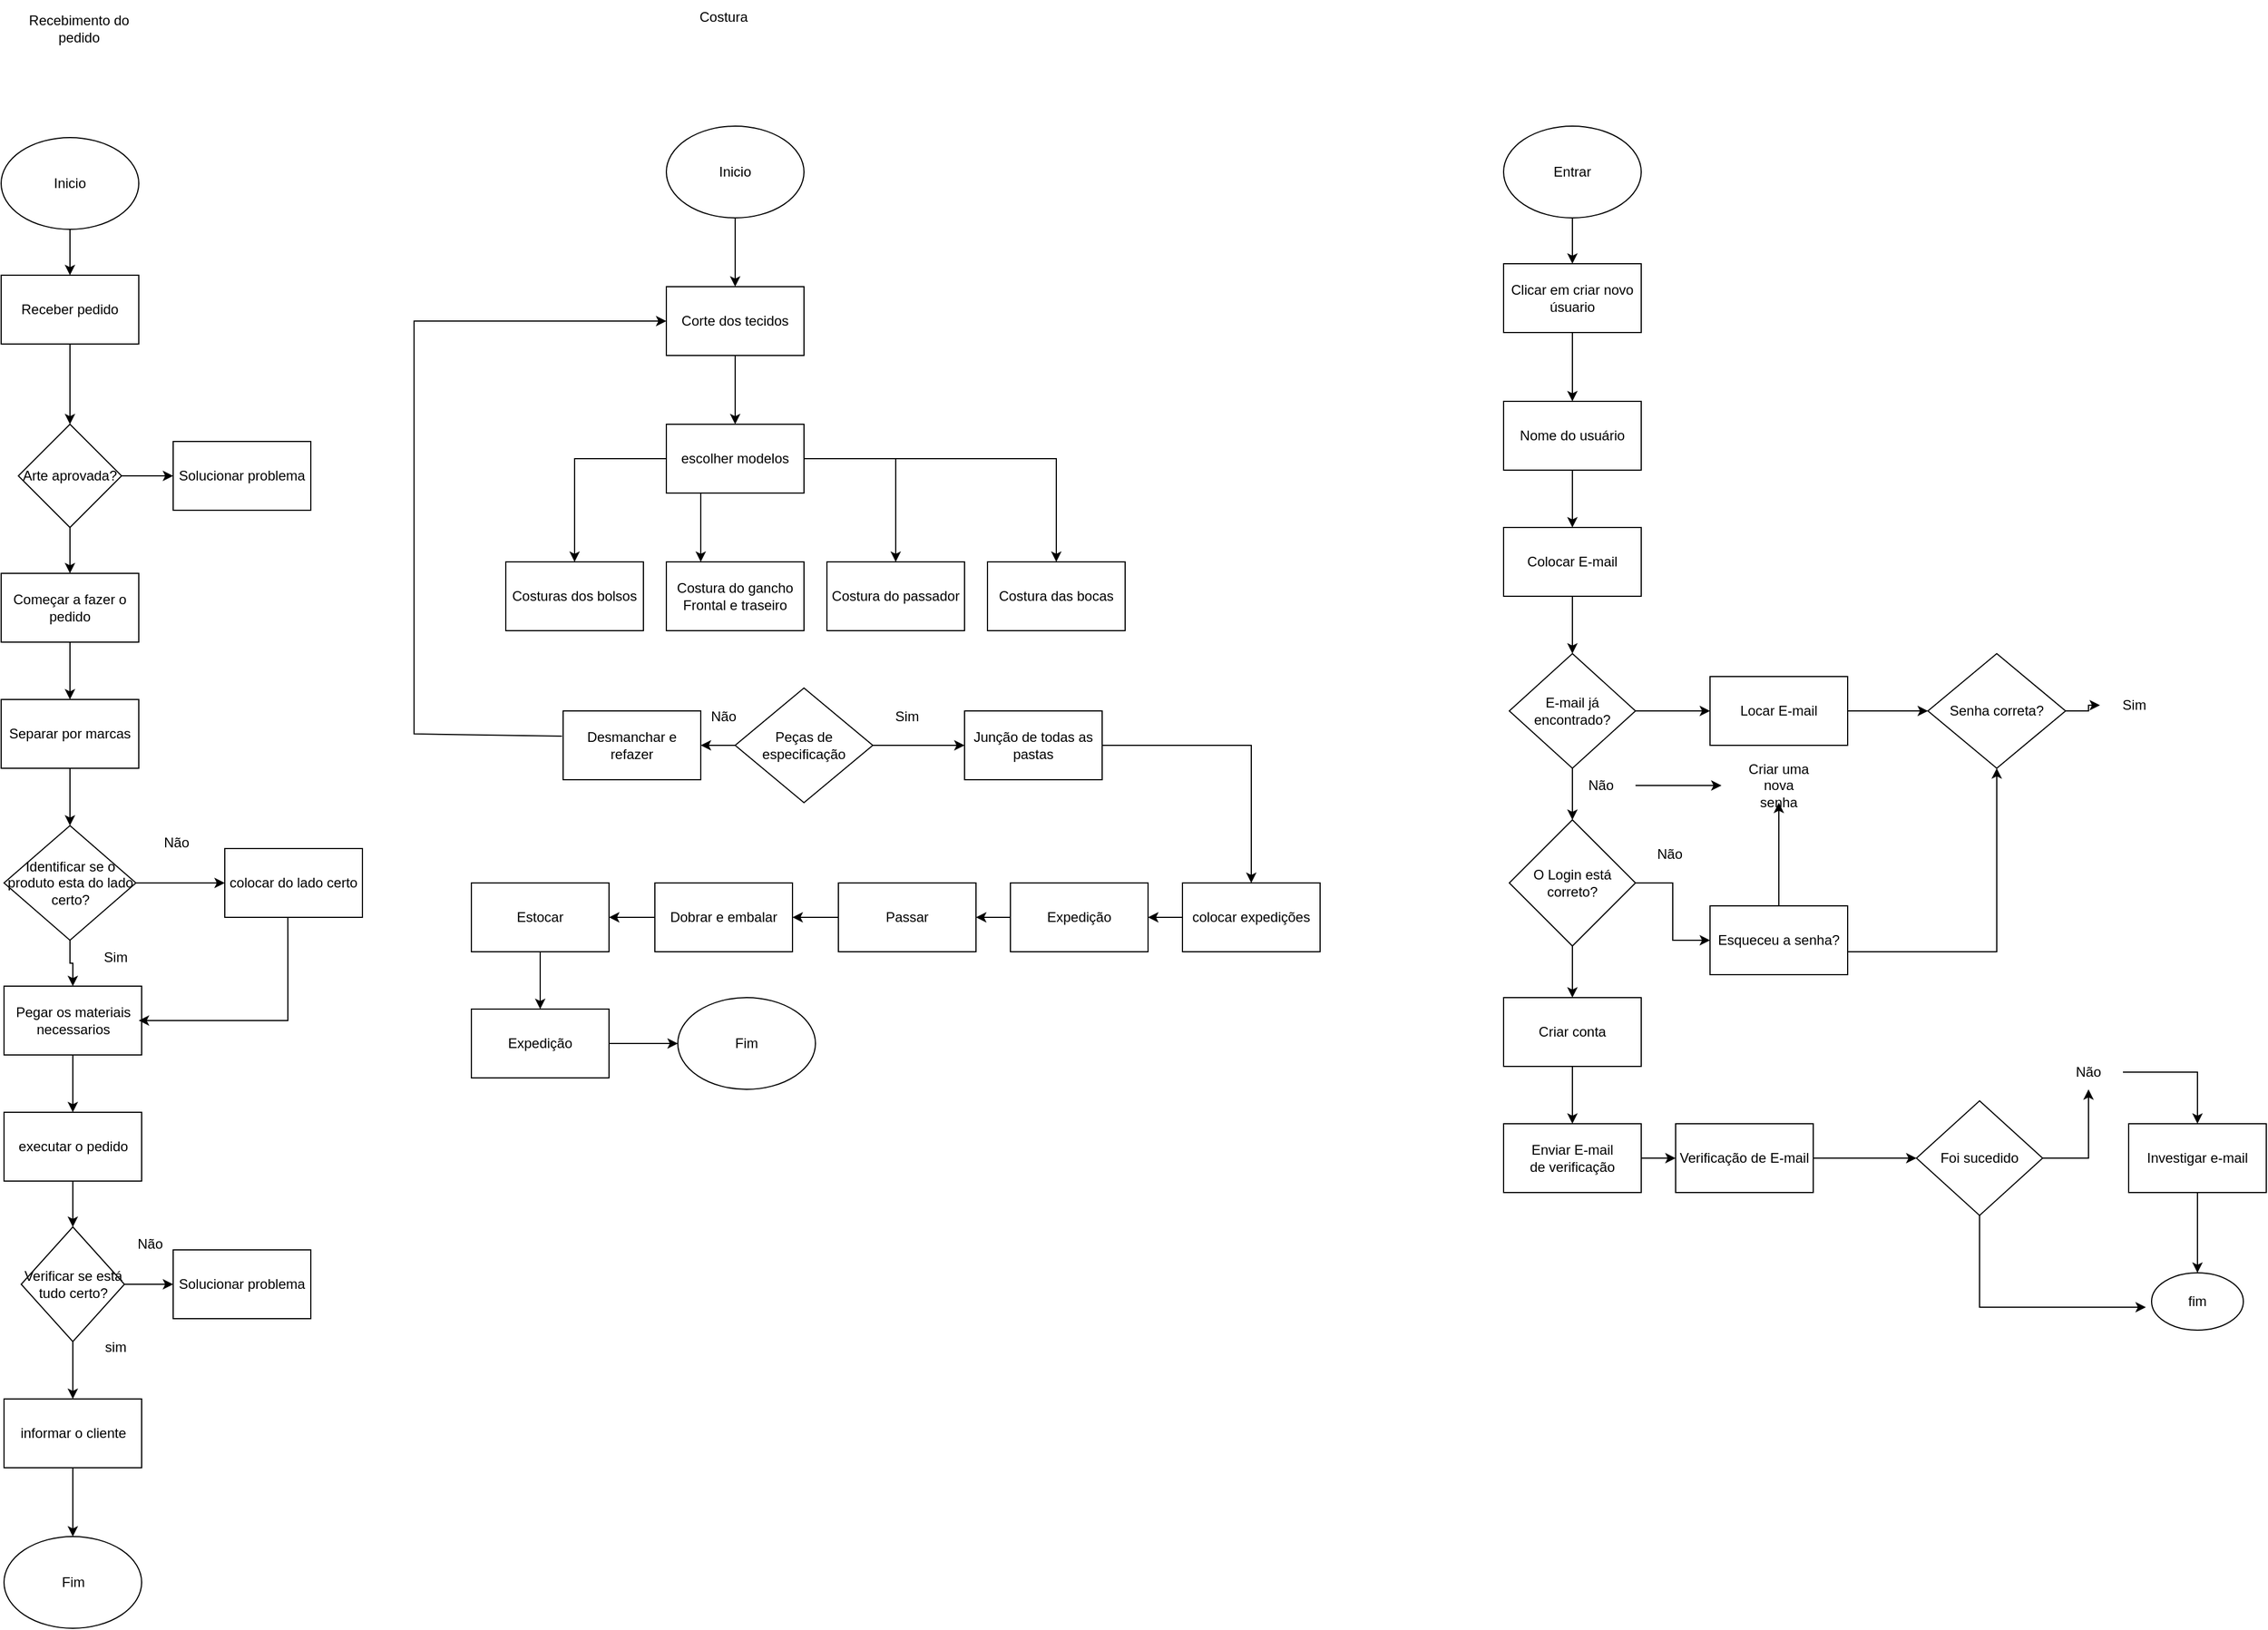 <mxfile version="24.5.4" type="device">
  <diagram name="Página-1" id="6uOdZpoUbsCo77Nom0O0">
    <mxGraphModel dx="1434" dy="1941" grid="1" gridSize="10" guides="1" tooltips="1" connect="1" arrows="1" fold="1" page="1" pageScale="1" pageWidth="827" pageHeight="1169" math="0" shadow="0">
      <root>
        <mxCell id="0" />
        <mxCell id="1" parent="0" />
        <mxCell id="aazOKjjjrh3YJ5J5lnb6-4" value="" style="edgeStyle=orthogonalEdgeStyle;rounded=0;orthogonalLoop=1;jettySize=auto;html=1;" parent="1" source="aazOKjjjrh3YJ5J5lnb6-2" target="aazOKjjjrh3YJ5J5lnb6-3" edge="1">
          <mxGeometry relative="1" as="geometry" />
        </mxCell>
        <mxCell id="aazOKjjjrh3YJ5J5lnb6-2" value="Inicio" style="ellipse;whiteSpace=wrap;html=1;" parent="1" vertex="1">
          <mxGeometry x="60" y="20" width="120" height="80" as="geometry" />
        </mxCell>
        <mxCell id="aazOKjjjrh3YJ5J5lnb6-6" value="" style="edgeStyle=orthogonalEdgeStyle;rounded=0;orthogonalLoop=1;jettySize=auto;html=1;" parent="1" source="aazOKjjjrh3YJ5J5lnb6-3" target="aazOKjjjrh3YJ5J5lnb6-5" edge="1">
          <mxGeometry relative="1" as="geometry" />
        </mxCell>
        <mxCell id="aazOKjjjrh3YJ5J5lnb6-3" value="Receber pedido" style="rounded=0;whiteSpace=wrap;html=1;" parent="1" vertex="1">
          <mxGeometry x="60" y="140" width="120" height="60" as="geometry" />
        </mxCell>
        <mxCell id="aazOKjjjrh3YJ5J5lnb6-8" value="" style="edgeStyle=orthogonalEdgeStyle;rounded=0;orthogonalLoop=1;jettySize=auto;html=1;" parent="1" source="aazOKjjjrh3YJ5J5lnb6-5" target="aazOKjjjrh3YJ5J5lnb6-7" edge="1">
          <mxGeometry relative="1" as="geometry" />
        </mxCell>
        <mxCell id="aazOKjjjrh3YJ5J5lnb6-11" value="" style="edgeStyle=orthogonalEdgeStyle;rounded=0;orthogonalLoop=1;jettySize=auto;html=1;" parent="1" source="aazOKjjjrh3YJ5J5lnb6-5" target="aazOKjjjrh3YJ5J5lnb6-9" edge="1">
          <mxGeometry relative="1" as="geometry" />
        </mxCell>
        <mxCell id="aazOKjjjrh3YJ5J5lnb6-5" value="Arte aprovada?" style="rhombus;whiteSpace=wrap;html=1;" parent="1" vertex="1">
          <mxGeometry x="75" y="270" width="90" height="90" as="geometry" />
        </mxCell>
        <mxCell id="aazOKjjjrh3YJ5J5lnb6-7" value="Solucionar problema" style="rounded=0;whiteSpace=wrap;html=1;" parent="1" vertex="1">
          <mxGeometry x="210" y="285" width="120" height="60" as="geometry" />
        </mxCell>
        <mxCell id="aazOKjjjrh3YJ5J5lnb6-12" value="" style="edgeStyle=orthogonalEdgeStyle;rounded=0;orthogonalLoop=1;jettySize=auto;html=1;" parent="1" source="aazOKjjjrh3YJ5J5lnb6-9" target="aazOKjjjrh3YJ5J5lnb6-10" edge="1">
          <mxGeometry relative="1" as="geometry" />
        </mxCell>
        <mxCell id="aazOKjjjrh3YJ5J5lnb6-9" value="Começar a fazer o pedido" style="rounded=0;whiteSpace=wrap;html=1;" parent="1" vertex="1">
          <mxGeometry x="60" y="400" width="120" height="60" as="geometry" />
        </mxCell>
        <mxCell id="aazOKjjjrh3YJ5J5lnb6-14" value="" style="edgeStyle=orthogonalEdgeStyle;rounded=0;orthogonalLoop=1;jettySize=auto;html=1;" parent="1" source="aazOKjjjrh3YJ5J5lnb6-10" target="aazOKjjjrh3YJ5J5lnb6-13" edge="1">
          <mxGeometry relative="1" as="geometry" />
        </mxCell>
        <mxCell id="aazOKjjjrh3YJ5J5lnb6-10" value="Separar por marcas" style="rounded=0;whiteSpace=wrap;html=1;" parent="1" vertex="1">
          <mxGeometry x="60" y="510" width="120" height="60" as="geometry" />
        </mxCell>
        <mxCell id="aazOKjjjrh3YJ5J5lnb6-18" value="" style="edgeStyle=orthogonalEdgeStyle;rounded=0;orthogonalLoop=1;jettySize=auto;html=1;" parent="1" source="aazOKjjjrh3YJ5J5lnb6-13" target="aazOKjjjrh3YJ5J5lnb6-17" edge="1">
          <mxGeometry relative="1" as="geometry" />
        </mxCell>
        <mxCell id="aS5zfMRw9QFlicnrF5Rj-4" value="" style="edgeStyle=orthogonalEdgeStyle;rounded=0;orthogonalLoop=1;jettySize=auto;html=1;" edge="1" parent="1" source="aazOKjjjrh3YJ5J5lnb6-13" target="aazOKjjjrh3YJ5J5lnb6-19">
          <mxGeometry relative="1" as="geometry" />
        </mxCell>
        <mxCell id="aazOKjjjrh3YJ5J5lnb6-13" value="Identificar se o produto esta do lado certo?" style="rhombus;whiteSpace=wrap;html=1;rounded=0;" parent="1" vertex="1">
          <mxGeometry x="62.5" y="620" width="115" height="100" as="geometry" />
        </mxCell>
        <mxCell id="aazOKjjjrh3YJ5J5lnb6-17" value="colocar do lado certo" style="whiteSpace=wrap;html=1;rounded=0;" parent="1" vertex="1">
          <mxGeometry x="255" y="640" width="120" height="60" as="geometry" />
        </mxCell>
        <mxCell id="aazOKjjjrh3YJ5J5lnb6-23" value="" style="edgeStyle=orthogonalEdgeStyle;rounded=0;orthogonalLoop=1;jettySize=auto;html=1;" parent="1" source="aazOKjjjrh3YJ5J5lnb6-19" target="aazOKjjjrh3YJ5J5lnb6-22" edge="1">
          <mxGeometry relative="1" as="geometry" />
        </mxCell>
        <mxCell id="aazOKjjjrh3YJ5J5lnb6-19" value="Pegar os materiais necessarios" style="rounded=0;whiteSpace=wrap;html=1;" parent="1" vertex="1">
          <mxGeometry x="62.5" y="760" width="120" height="60" as="geometry" />
        </mxCell>
        <mxCell id="aazOKjjjrh3YJ5J5lnb6-21" value="" style="endArrow=classic;html=1;rounded=0;exitX=0.458;exitY=1;exitDx=0;exitDy=0;exitPerimeter=0;entryX=0.979;entryY=0.5;entryDx=0;entryDy=0;entryPerimeter=0;" parent="1" source="aazOKjjjrh3YJ5J5lnb6-17" target="aazOKjjjrh3YJ5J5lnb6-19" edge="1">
          <mxGeometry width="50" height="50" relative="1" as="geometry">
            <mxPoint x="320" y="720" as="sourcePoint" />
            <mxPoint x="190" y="790" as="targetPoint" />
            <Array as="points">
              <mxPoint x="310" y="720" />
              <mxPoint x="310" y="790" />
            </Array>
          </mxGeometry>
        </mxCell>
        <mxCell id="aazOKjjjrh3YJ5J5lnb6-25" value="" style="edgeStyle=orthogonalEdgeStyle;rounded=0;orthogonalLoop=1;jettySize=auto;html=1;" parent="1" source="aazOKjjjrh3YJ5J5lnb6-22" target="aazOKjjjrh3YJ5J5lnb6-24" edge="1">
          <mxGeometry relative="1" as="geometry" />
        </mxCell>
        <mxCell id="aazOKjjjrh3YJ5J5lnb6-22" value="executar o pedido" style="whiteSpace=wrap;html=1;rounded=0;" parent="1" vertex="1">
          <mxGeometry x="62.5" y="870" width="120" height="60" as="geometry" />
        </mxCell>
        <mxCell id="aS5zfMRw9QFlicnrF5Rj-8" value="" style="edgeStyle=orthogonalEdgeStyle;rounded=0;orthogonalLoop=1;jettySize=auto;html=1;" edge="1" parent="1" source="aazOKjjjrh3YJ5J5lnb6-24" target="aS5zfMRw9QFlicnrF5Rj-6">
          <mxGeometry relative="1" as="geometry" />
        </mxCell>
        <mxCell id="aS5zfMRw9QFlicnrF5Rj-9" value="" style="edgeStyle=orthogonalEdgeStyle;rounded=0;orthogonalLoop=1;jettySize=auto;html=1;" edge="1" parent="1" source="aazOKjjjrh3YJ5J5lnb6-24" target="aS5zfMRw9QFlicnrF5Rj-7">
          <mxGeometry relative="1" as="geometry" />
        </mxCell>
        <mxCell id="aazOKjjjrh3YJ5J5lnb6-24" value="Verificar se está tudo certo?" style="rhombus;whiteSpace=wrap;html=1;rounded=0;" parent="1" vertex="1">
          <mxGeometry x="77.5" y="970" width="90" height="100" as="geometry" />
        </mxCell>
        <mxCell id="aS5zfMRw9QFlicnrF5Rj-1" value="Não" style="text;html=1;align=center;verticalAlign=middle;whiteSpace=wrap;rounded=0;" vertex="1" parent="1">
          <mxGeometry x="182.5" y="620" width="60" height="30" as="geometry" />
        </mxCell>
        <mxCell id="aS5zfMRw9QFlicnrF5Rj-2" value="Sim" style="text;html=1;align=center;verticalAlign=middle;whiteSpace=wrap;rounded=0;" vertex="1" parent="1">
          <mxGeometry x="130" y="720" width="60" height="30" as="geometry" />
        </mxCell>
        <mxCell id="aS5zfMRw9QFlicnrF5Rj-6" value="Solucionar problema" style="rounded=0;whiteSpace=wrap;html=1;" vertex="1" parent="1">
          <mxGeometry x="210" y="990" width="120" height="60" as="geometry" />
        </mxCell>
        <mxCell id="aS5zfMRw9QFlicnrF5Rj-13" value="" style="edgeStyle=orthogonalEdgeStyle;rounded=0;orthogonalLoop=1;jettySize=auto;html=1;" edge="1" parent="1" source="aS5zfMRw9QFlicnrF5Rj-7" target="aS5zfMRw9QFlicnrF5Rj-12">
          <mxGeometry relative="1" as="geometry" />
        </mxCell>
        <mxCell id="aS5zfMRw9QFlicnrF5Rj-7" value="informar o cliente" style="rounded=0;whiteSpace=wrap;html=1;" vertex="1" parent="1">
          <mxGeometry x="62.5" y="1120" width="120" height="60" as="geometry" />
        </mxCell>
        <mxCell id="aS5zfMRw9QFlicnrF5Rj-10" value="sim" style="text;html=1;align=center;verticalAlign=middle;whiteSpace=wrap;rounded=0;" vertex="1" parent="1">
          <mxGeometry x="130" y="1060" width="60" height="30" as="geometry" />
        </mxCell>
        <mxCell id="aS5zfMRw9QFlicnrF5Rj-11" value="Não" style="text;html=1;align=center;verticalAlign=middle;whiteSpace=wrap;rounded=0;" vertex="1" parent="1">
          <mxGeometry x="160" y="970" width="60" height="30" as="geometry" />
        </mxCell>
        <mxCell id="aS5zfMRw9QFlicnrF5Rj-12" value="Fim" style="ellipse;whiteSpace=wrap;html=1;" vertex="1" parent="1">
          <mxGeometry x="62.5" y="1240" width="120" height="80" as="geometry" />
        </mxCell>
        <mxCell id="aS5zfMRw9QFlicnrF5Rj-14" value="Recebimento do pedido" style="text;html=1;align=center;verticalAlign=middle;whiteSpace=wrap;rounded=0;" vertex="1" parent="1">
          <mxGeometry x="72.5" y="-100" width="110" height="50" as="geometry" />
        </mxCell>
        <mxCell id="aS5zfMRw9QFlicnrF5Rj-15" value="Costura" style="text;html=1;align=center;verticalAlign=middle;whiteSpace=wrap;rounded=0;" vertex="1" parent="1">
          <mxGeometry x="660" y="-100" width="60" height="30" as="geometry" />
        </mxCell>
        <mxCell id="aS5zfMRw9QFlicnrF5Rj-20" value="" style="edgeStyle=orthogonalEdgeStyle;rounded=0;orthogonalLoop=1;jettySize=auto;html=1;" edge="1" parent="1" source="aS5zfMRw9QFlicnrF5Rj-17" target="aS5zfMRw9QFlicnrF5Rj-18">
          <mxGeometry relative="1" as="geometry" />
        </mxCell>
        <mxCell id="aS5zfMRw9QFlicnrF5Rj-17" value="Inicio" style="ellipse;whiteSpace=wrap;html=1;" vertex="1" parent="1">
          <mxGeometry x="640" y="10" width="120" height="80" as="geometry" />
        </mxCell>
        <mxCell id="aS5zfMRw9QFlicnrF5Rj-21" value="" style="edgeStyle=orthogonalEdgeStyle;rounded=0;orthogonalLoop=1;jettySize=auto;html=1;" edge="1" parent="1" source="aS5zfMRw9QFlicnrF5Rj-18" target="aS5zfMRw9QFlicnrF5Rj-19">
          <mxGeometry relative="1" as="geometry" />
        </mxCell>
        <mxCell id="aS5zfMRw9QFlicnrF5Rj-18" value="Corte dos tecidos" style="rounded=0;whiteSpace=wrap;html=1;" vertex="1" parent="1">
          <mxGeometry x="640" y="150" width="120" height="60" as="geometry" />
        </mxCell>
        <mxCell id="aS5zfMRw9QFlicnrF5Rj-29" style="edgeStyle=orthogonalEdgeStyle;rounded=0;orthogonalLoop=1;jettySize=auto;html=1;entryX=0.5;entryY=0;entryDx=0;entryDy=0;" edge="1" parent="1" source="aS5zfMRw9QFlicnrF5Rj-19" target="aS5zfMRw9QFlicnrF5Rj-22">
          <mxGeometry relative="1" as="geometry" />
        </mxCell>
        <mxCell id="aS5zfMRw9QFlicnrF5Rj-30" style="edgeStyle=orthogonalEdgeStyle;rounded=0;orthogonalLoop=1;jettySize=auto;html=1;" edge="1" parent="1" source="aS5zfMRw9QFlicnrF5Rj-19" target="aS5zfMRw9QFlicnrF5Rj-25">
          <mxGeometry relative="1" as="geometry" />
        </mxCell>
        <mxCell id="aS5zfMRw9QFlicnrF5Rj-31" style="edgeStyle=orthogonalEdgeStyle;rounded=0;orthogonalLoop=1;jettySize=auto;html=1;entryX=0.5;entryY=0;entryDx=0;entryDy=0;" edge="1" parent="1" source="aS5zfMRw9QFlicnrF5Rj-19" target="aS5zfMRw9QFlicnrF5Rj-26">
          <mxGeometry relative="1" as="geometry" />
        </mxCell>
        <mxCell id="aS5zfMRw9QFlicnrF5Rj-19" value="escolher modelos" style="rounded=0;whiteSpace=wrap;html=1;" vertex="1" parent="1">
          <mxGeometry x="640" y="270" width="120" height="60" as="geometry" />
        </mxCell>
        <mxCell id="aS5zfMRw9QFlicnrF5Rj-22" value="Costuras dos bolsos" style="rounded=0;whiteSpace=wrap;html=1;" vertex="1" parent="1">
          <mxGeometry x="500" y="390" width="120" height="60" as="geometry" />
        </mxCell>
        <mxCell id="aS5zfMRw9QFlicnrF5Rj-23" value="Costura do gancho&lt;div&gt;Frontal e traseiro&lt;/div&gt;" style="rounded=0;whiteSpace=wrap;html=1;" vertex="1" parent="1">
          <mxGeometry x="640" y="390" width="120" height="60" as="geometry" />
        </mxCell>
        <mxCell id="aS5zfMRw9QFlicnrF5Rj-25" value="Costura do passador" style="rounded=0;whiteSpace=wrap;html=1;" vertex="1" parent="1">
          <mxGeometry x="780" y="390" width="120" height="60" as="geometry" />
        </mxCell>
        <mxCell id="aS5zfMRw9QFlicnrF5Rj-26" value="Costura das bocas" style="rounded=0;whiteSpace=wrap;html=1;" vertex="1" parent="1">
          <mxGeometry x="920" y="390" width="120" height="60" as="geometry" />
        </mxCell>
        <mxCell id="aS5zfMRw9QFlicnrF5Rj-27" value="" style="endArrow=classic;html=1;rounded=0;exitX=0.25;exitY=1;exitDx=0;exitDy=0;entryX=0.25;entryY=0;entryDx=0;entryDy=0;" edge="1" parent="1" source="aS5zfMRw9QFlicnrF5Rj-19" target="aS5zfMRw9QFlicnrF5Rj-23">
          <mxGeometry width="50" height="50" relative="1" as="geometry">
            <mxPoint x="650" y="390" as="sourcePoint" />
            <mxPoint x="700" y="340" as="targetPoint" />
            <Array as="points">
              <mxPoint x="670" y="370" />
            </Array>
          </mxGeometry>
        </mxCell>
        <mxCell id="aS5zfMRw9QFlicnrF5Rj-42" value="" style="edgeStyle=orthogonalEdgeStyle;rounded=0;orthogonalLoop=1;jettySize=auto;html=1;" edge="1" parent="1" source="aS5zfMRw9QFlicnrF5Rj-32" target="aS5zfMRw9QFlicnrF5Rj-34">
          <mxGeometry relative="1" as="geometry" />
        </mxCell>
        <mxCell id="aS5zfMRw9QFlicnrF5Rj-43" value="" style="edgeStyle=orthogonalEdgeStyle;rounded=0;orthogonalLoop=1;jettySize=auto;html=1;" edge="1" parent="1" source="aS5zfMRw9QFlicnrF5Rj-32" target="aS5zfMRw9QFlicnrF5Rj-33">
          <mxGeometry relative="1" as="geometry" />
        </mxCell>
        <mxCell id="aS5zfMRw9QFlicnrF5Rj-32" value="Peças de&lt;div&gt;especificação&lt;/div&gt;" style="rhombus;whiteSpace=wrap;html=1;" vertex="1" parent="1">
          <mxGeometry x="700" y="500" width="120" height="100" as="geometry" />
        </mxCell>
        <mxCell id="aS5zfMRw9QFlicnrF5Rj-33" value="Desmanchar e refazer" style="rounded=0;whiteSpace=wrap;html=1;" vertex="1" parent="1">
          <mxGeometry x="550" y="520" width="120" height="60" as="geometry" />
        </mxCell>
        <mxCell id="aS5zfMRw9QFlicnrF5Rj-47" value="" style="edgeStyle=orthogonalEdgeStyle;rounded=0;orthogonalLoop=1;jettySize=auto;html=1;" edge="1" parent="1" source="aS5zfMRw9QFlicnrF5Rj-34" target="aS5zfMRw9QFlicnrF5Rj-46">
          <mxGeometry relative="1" as="geometry" />
        </mxCell>
        <mxCell id="aS5zfMRw9QFlicnrF5Rj-34" value="Junção de todas as pastas" style="rounded=0;whiteSpace=wrap;html=1;" vertex="1" parent="1">
          <mxGeometry x="900" y="520" width="120" height="60" as="geometry" />
        </mxCell>
        <mxCell id="aS5zfMRw9QFlicnrF5Rj-52" value="" style="edgeStyle=orthogonalEdgeStyle;rounded=0;orthogonalLoop=1;jettySize=auto;html=1;" edge="1" parent="1" source="aS5zfMRw9QFlicnrF5Rj-35" target="aS5zfMRw9QFlicnrF5Rj-40">
          <mxGeometry relative="1" as="geometry" />
        </mxCell>
        <mxCell id="aS5zfMRw9QFlicnrF5Rj-35" value="Estocar" style="rounded=0;whiteSpace=wrap;html=1;" vertex="1" parent="1">
          <mxGeometry x="470" y="670" width="120" height="60" as="geometry" />
        </mxCell>
        <mxCell id="aS5zfMRw9QFlicnrF5Rj-51" value="" style="edgeStyle=orthogonalEdgeStyle;rounded=0;orthogonalLoop=1;jettySize=auto;html=1;" edge="1" parent="1" source="aS5zfMRw9QFlicnrF5Rj-36" target="aS5zfMRw9QFlicnrF5Rj-35">
          <mxGeometry relative="1" as="geometry" />
        </mxCell>
        <mxCell id="aS5zfMRw9QFlicnrF5Rj-36" value="Dobrar e embalar" style="rounded=0;whiteSpace=wrap;html=1;" vertex="1" parent="1">
          <mxGeometry x="630" y="670" width="120" height="60" as="geometry" />
        </mxCell>
        <mxCell id="aS5zfMRw9QFlicnrF5Rj-50" value="" style="edgeStyle=orthogonalEdgeStyle;rounded=0;orthogonalLoop=1;jettySize=auto;html=1;" edge="1" parent="1" source="aS5zfMRw9QFlicnrF5Rj-37" target="aS5zfMRw9QFlicnrF5Rj-36">
          <mxGeometry relative="1" as="geometry" />
        </mxCell>
        <mxCell id="aS5zfMRw9QFlicnrF5Rj-37" value="Passar" style="rounded=0;whiteSpace=wrap;html=1;" vertex="1" parent="1">
          <mxGeometry x="790" y="670" width="120" height="60" as="geometry" />
        </mxCell>
        <mxCell id="aS5zfMRw9QFlicnrF5Rj-49" value="" style="edgeStyle=orthogonalEdgeStyle;rounded=0;orthogonalLoop=1;jettySize=auto;html=1;" edge="1" parent="1" source="aS5zfMRw9QFlicnrF5Rj-38" target="aS5zfMRw9QFlicnrF5Rj-37">
          <mxGeometry relative="1" as="geometry" />
        </mxCell>
        <mxCell id="aS5zfMRw9QFlicnrF5Rj-38" value="Expedição" style="rounded=0;whiteSpace=wrap;html=1;" vertex="1" parent="1">
          <mxGeometry x="940" y="670" width="120" height="60" as="geometry" />
        </mxCell>
        <mxCell id="aS5zfMRw9QFlicnrF5Rj-53" value="" style="edgeStyle=orthogonalEdgeStyle;rounded=0;orthogonalLoop=1;jettySize=auto;html=1;" edge="1" parent="1" source="aS5zfMRw9QFlicnrF5Rj-40" target="aS5zfMRw9QFlicnrF5Rj-41">
          <mxGeometry relative="1" as="geometry" />
        </mxCell>
        <mxCell id="aS5zfMRw9QFlicnrF5Rj-40" value="Expedição" style="rounded=0;whiteSpace=wrap;html=1;" vertex="1" parent="1">
          <mxGeometry x="470" y="780" width="120" height="60" as="geometry" />
        </mxCell>
        <mxCell id="aS5zfMRw9QFlicnrF5Rj-41" value="Fim" style="ellipse;whiteSpace=wrap;html=1;" vertex="1" parent="1">
          <mxGeometry x="650" y="770" width="120" height="80" as="geometry" />
        </mxCell>
        <mxCell id="aS5zfMRw9QFlicnrF5Rj-44" value="Sim" style="text;html=1;align=center;verticalAlign=middle;whiteSpace=wrap;rounded=0;" vertex="1" parent="1">
          <mxGeometry x="820" y="510" width="60" height="30" as="geometry" />
        </mxCell>
        <mxCell id="aS5zfMRw9QFlicnrF5Rj-45" value="Não" style="text;html=1;align=center;verticalAlign=middle;whiteSpace=wrap;rounded=0;" vertex="1" parent="1">
          <mxGeometry x="660" y="510" width="60" height="30" as="geometry" />
        </mxCell>
        <mxCell id="aS5zfMRw9QFlicnrF5Rj-48" value="" style="edgeStyle=orthogonalEdgeStyle;rounded=0;orthogonalLoop=1;jettySize=auto;html=1;" edge="1" parent="1" source="aS5zfMRw9QFlicnrF5Rj-46" target="aS5zfMRw9QFlicnrF5Rj-38">
          <mxGeometry relative="1" as="geometry" />
        </mxCell>
        <mxCell id="aS5zfMRw9QFlicnrF5Rj-46" value="colocar expedições" style="whiteSpace=wrap;html=1;rounded=0;" vertex="1" parent="1">
          <mxGeometry x="1090" y="670" width="120" height="60" as="geometry" />
        </mxCell>
        <mxCell id="aS5zfMRw9QFlicnrF5Rj-54" value="" style="endArrow=classic;html=1;rounded=0;exitX=-0.008;exitY=0.367;exitDx=0;exitDy=0;exitPerimeter=0;entryX=0;entryY=0.5;entryDx=0;entryDy=0;" edge="1" parent="1" source="aS5zfMRw9QFlicnrF5Rj-33" target="aS5zfMRw9QFlicnrF5Rj-18">
          <mxGeometry width="50" height="50" relative="1" as="geometry">
            <mxPoint x="540" y="540" as="sourcePoint" />
            <mxPoint x="430" y="170" as="targetPoint" />
            <Array as="points">
              <mxPoint x="420" y="540" />
              <mxPoint x="420" y="180" />
            </Array>
          </mxGeometry>
        </mxCell>
        <mxCell id="aS5zfMRw9QFlicnrF5Rj-60" value="" style="edgeStyle=orthogonalEdgeStyle;rounded=0;orthogonalLoop=1;jettySize=auto;html=1;" edge="1" parent="1" source="aS5zfMRw9QFlicnrF5Rj-55" target="aS5zfMRw9QFlicnrF5Rj-56">
          <mxGeometry relative="1" as="geometry" />
        </mxCell>
        <mxCell id="aS5zfMRw9QFlicnrF5Rj-55" value="Entrar" style="ellipse;whiteSpace=wrap;html=1;" vertex="1" parent="1">
          <mxGeometry x="1370" y="10" width="120" height="80" as="geometry" />
        </mxCell>
        <mxCell id="aS5zfMRw9QFlicnrF5Rj-61" value="" style="edgeStyle=orthogonalEdgeStyle;rounded=0;orthogonalLoop=1;jettySize=auto;html=1;" edge="1" parent="1" source="aS5zfMRw9QFlicnrF5Rj-56" target="aS5zfMRw9QFlicnrF5Rj-57">
          <mxGeometry relative="1" as="geometry" />
        </mxCell>
        <mxCell id="aS5zfMRw9QFlicnrF5Rj-56" value="Clicar em criar novo úsuario" style="rounded=0;whiteSpace=wrap;html=1;" vertex="1" parent="1">
          <mxGeometry x="1370" y="130" width="120" height="60" as="geometry" />
        </mxCell>
        <mxCell id="aS5zfMRw9QFlicnrF5Rj-62" value="" style="edgeStyle=orthogonalEdgeStyle;rounded=0;orthogonalLoop=1;jettySize=auto;html=1;" edge="1" parent="1" source="aS5zfMRw9QFlicnrF5Rj-57" target="aS5zfMRw9QFlicnrF5Rj-58">
          <mxGeometry relative="1" as="geometry" />
        </mxCell>
        <mxCell id="aS5zfMRw9QFlicnrF5Rj-57" value="Nome do usuário" style="rounded=0;whiteSpace=wrap;html=1;" vertex="1" parent="1">
          <mxGeometry x="1370" y="250" width="120" height="60" as="geometry" />
        </mxCell>
        <mxCell id="aS5zfMRw9QFlicnrF5Rj-63" value="" style="edgeStyle=orthogonalEdgeStyle;rounded=0;orthogonalLoop=1;jettySize=auto;html=1;" edge="1" parent="1" source="aS5zfMRw9QFlicnrF5Rj-58" target="aS5zfMRw9QFlicnrF5Rj-59">
          <mxGeometry relative="1" as="geometry" />
        </mxCell>
        <mxCell id="aS5zfMRw9QFlicnrF5Rj-58" value="Colocar E-mail" style="rounded=0;whiteSpace=wrap;html=1;" vertex="1" parent="1">
          <mxGeometry x="1370" y="360" width="120" height="60" as="geometry" />
        </mxCell>
        <mxCell id="aS5zfMRw9QFlicnrF5Rj-68" value="" style="edgeStyle=orthogonalEdgeStyle;rounded=0;orthogonalLoop=1;jettySize=auto;html=1;" edge="1" parent="1" source="aS5zfMRw9QFlicnrF5Rj-59" target="aS5zfMRw9QFlicnrF5Rj-64">
          <mxGeometry relative="1" as="geometry" />
        </mxCell>
        <mxCell id="aS5zfMRw9QFlicnrF5Rj-70" value="" style="edgeStyle=orthogonalEdgeStyle;rounded=0;orthogonalLoop=1;jettySize=auto;html=1;" edge="1" parent="1" source="aS5zfMRw9QFlicnrF5Rj-59" target="aS5zfMRw9QFlicnrF5Rj-66">
          <mxGeometry relative="1" as="geometry" />
        </mxCell>
        <mxCell id="aS5zfMRw9QFlicnrF5Rj-59" value="E-mail já encontrado?" style="rhombus;whiteSpace=wrap;html=1;" vertex="1" parent="1">
          <mxGeometry x="1375" y="470" width="110" height="100" as="geometry" />
        </mxCell>
        <mxCell id="aS5zfMRw9QFlicnrF5Rj-69" value="" style="edgeStyle=orthogonalEdgeStyle;rounded=0;orthogonalLoop=1;jettySize=auto;html=1;" edge="1" parent="1" source="aS5zfMRw9QFlicnrF5Rj-64" target="aS5zfMRw9QFlicnrF5Rj-65">
          <mxGeometry relative="1" as="geometry" />
        </mxCell>
        <mxCell id="aS5zfMRw9QFlicnrF5Rj-64" value="Locar E-mail" style="rounded=0;whiteSpace=wrap;html=1;" vertex="1" parent="1">
          <mxGeometry x="1550" y="490" width="120" height="60" as="geometry" />
        </mxCell>
        <mxCell id="aS5zfMRw9QFlicnrF5Rj-80" value="" style="edgeStyle=orthogonalEdgeStyle;rounded=0;orthogonalLoop=1;jettySize=auto;html=1;" edge="1" parent="1" source="aS5zfMRw9QFlicnrF5Rj-65" target="aS5zfMRw9QFlicnrF5Rj-79">
          <mxGeometry relative="1" as="geometry" />
        </mxCell>
        <mxCell id="aS5zfMRw9QFlicnrF5Rj-65" value="Senha correta?" style="rhombus;whiteSpace=wrap;html=1;" vertex="1" parent="1">
          <mxGeometry x="1740" y="470" width="120" height="100" as="geometry" />
        </mxCell>
        <mxCell id="aS5zfMRw9QFlicnrF5Rj-76" value="" style="edgeStyle=orthogonalEdgeStyle;rounded=0;orthogonalLoop=1;jettySize=auto;html=1;" edge="1" parent="1" source="aS5zfMRw9QFlicnrF5Rj-66" target="aS5zfMRw9QFlicnrF5Rj-72">
          <mxGeometry relative="1" as="geometry" />
        </mxCell>
        <mxCell id="aS5zfMRw9QFlicnrF5Rj-82" value="" style="edgeStyle=orthogonalEdgeStyle;rounded=0;orthogonalLoop=1;jettySize=auto;html=1;" edge="1" parent="1" source="aS5zfMRw9QFlicnrF5Rj-66" target="aS5zfMRw9QFlicnrF5Rj-81">
          <mxGeometry relative="1" as="geometry" />
        </mxCell>
        <mxCell id="aS5zfMRw9QFlicnrF5Rj-66" value="O Login está correto?" style="rhombus;whiteSpace=wrap;html=1;" vertex="1" parent="1">
          <mxGeometry x="1375" y="615" width="110" height="110" as="geometry" />
        </mxCell>
        <mxCell id="aS5zfMRw9QFlicnrF5Rj-71" value="Não" style="text;html=1;align=center;verticalAlign=middle;whiteSpace=wrap;rounded=0;" vertex="1" parent="1">
          <mxGeometry x="1425" y="570" width="60" height="30" as="geometry" />
        </mxCell>
        <mxCell id="aS5zfMRw9QFlicnrF5Rj-75" value="" style="edgeStyle=orthogonalEdgeStyle;rounded=0;orthogonalLoop=1;jettySize=auto;html=1;" edge="1" parent="1" source="aS5zfMRw9QFlicnrF5Rj-72" target="aS5zfMRw9QFlicnrF5Rj-73">
          <mxGeometry relative="1" as="geometry" />
        </mxCell>
        <mxCell id="aS5zfMRw9QFlicnrF5Rj-72" value="Esqueceu a senha?" style="rounded=0;whiteSpace=wrap;html=1;" vertex="1" parent="1">
          <mxGeometry x="1550" y="690" width="120" height="60" as="geometry" />
        </mxCell>
        <mxCell id="aS5zfMRw9QFlicnrF5Rj-73" value="Criar uma nova senha" style="text;html=1;align=center;verticalAlign=middle;whiteSpace=wrap;rounded=0;" vertex="1" parent="1">
          <mxGeometry x="1580" y="570" width="60" height="30" as="geometry" />
        </mxCell>
        <mxCell id="aS5zfMRw9QFlicnrF5Rj-74" value="" style="endArrow=classic;html=1;rounded=0;exitX=1;exitY=0.5;exitDx=0;exitDy=0;" edge="1" parent="1" source="aS5zfMRw9QFlicnrF5Rj-71">
          <mxGeometry width="50" height="50" relative="1" as="geometry">
            <mxPoint x="1510" y="635" as="sourcePoint" />
            <mxPoint x="1560" y="585" as="targetPoint" />
          </mxGeometry>
        </mxCell>
        <mxCell id="aS5zfMRw9QFlicnrF5Rj-77" value="Não" style="text;html=1;align=center;verticalAlign=middle;whiteSpace=wrap;rounded=0;" vertex="1" parent="1">
          <mxGeometry x="1485" y="630" width="60" height="30" as="geometry" />
        </mxCell>
        <mxCell id="aS5zfMRw9QFlicnrF5Rj-78" value="" style="endArrow=classic;html=1;rounded=0;entryX=0.5;entryY=1;entryDx=0;entryDy=0;exitX=1;exitY=0.667;exitDx=0;exitDy=0;exitPerimeter=0;" edge="1" parent="1" source="aS5zfMRw9QFlicnrF5Rj-72" target="aS5zfMRw9QFlicnrF5Rj-65">
          <mxGeometry width="50" height="50" relative="1" as="geometry">
            <mxPoint x="1700" y="680" as="sourcePoint" />
            <mxPoint x="1790" y="630" as="targetPoint" />
            <Array as="points">
              <mxPoint x="1800" y="730" />
            </Array>
          </mxGeometry>
        </mxCell>
        <mxCell id="aS5zfMRw9QFlicnrF5Rj-79" value="Sim" style="text;html=1;align=center;verticalAlign=middle;whiteSpace=wrap;rounded=0;" vertex="1" parent="1">
          <mxGeometry x="1890" y="500" width="60" height="30" as="geometry" />
        </mxCell>
        <mxCell id="aS5zfMRw9QFlicnrF5Rj-84" value="" style="edgeStyle=orthogonalEdgeStyle;rounded=0;orthogonalLoop=1;jettySize=auto;html=1;" edge="1" parent="1" source="aS5zfMRw9QFlicnrF5Rj-81" target="aS5zfMRw9QFlicnrF5Rj-83">
          <mxGeometry relative="1" as="geometry" />
        </mxCell>
        <mxCell id="aS5zfMRw9QFlicnrF5Rj-81" value="Criar conta" style="rounded=0;whiteSpace=wrap;html=1;" vertex="1" parent="1">
          <mxGeometry x="1370" y="770" width="120" height="60" as="geometry" />
        </mxCell>
        <mxCell id="aS5zfMRw9QFlicnrF5Rj-88" value="" style="edgeStyle=orthogonalEdgeStyle;rounded=0;orthogonalLoop=1;jettySize=auto;html=1;" edge="1" parent="1" source="aS5zfMRw9QFlicnrF5Rj-83" target="aS5zfMRw9QFlicnrF5Rj-86">
          <mxGeometry relative="1" as="geometry" />
        </mxCell>
        <mxCell id="aS5zfMRw9QFlicnrF5Rj-83" value="Enviar E-mail&lt;div&gt;de verificação&lt;/div&gt;" style="rounded=0;whiteSpace=wrap;html=1;" vertex="1" parent="1">
          <mxGeometry x="1370" y="880" width="120" height="60" as="geometry" />
        </mxCell>
        <mxCell id="aS5zfMRw9QFlicnrF5Rj-86" value="Verificação de E-mail" style="rounded=0;whiteSpace=wrap;html=1;" vertex="1" parent="1">
          <mxGeometry x="1520" y="880" width="120" height="60" as="geometry" />
        </mxCell>
        <mxCell id="aS5zfMRw9QFlicnrF5Rj-87" value="" style="endArrow=classic;html=1;rounded=0;exitX=1;exitY=0.5;exitDx=0;exitDy=0;" edge="1" parent="1" source="aS5zfMRw9QFlicnrF5Rj-86">
          <mxGeometry width="50" height="50" relative="1" as="geometry">
            <mxPoint x="1670" y="920" as="sourcePoint" />
            <mxPoint x="1730" y="910" as="targetPoint" />
          </mxGeometry>
        </mxCell>
        <mxCell id="aS5zfMRw9QFlicnrF5Rj-91" value="" style="edgeStyle=orthogonalEdgeStyle;rounded=0;orthogonalLoop=1;jettySize=auto;html=1;" edge="1" parent="1" source="aS5zfMRw9QFlicnrF5Rj-92" target="aS5zfMRw9QFlicnrF5Rj-90">
          <mxGeometry relative="1" as="geometry" />
        </mxCell>
        <mxCell id="aS5zfMRw9QFlicnrF5Rj-89" value="Foi sucedido" style="rhombus;whiteSpace=wrap;html=1;" vertex="1" parent="1">
          <mxGeometry x="1730" y="860" width="110" height="100" as="geometry" />
        </mxCell>
        <mxCell id="aS5zfMRw9QFlicnrF5Rj-99" value="" style="edgeStyle=orthogonalEdgeStyle;rounded=0;orthogonalLoop=1;jettySize=auto;html=1;" edge="1" parent="1" source="aS5zfMRw9QFlicnrF5Rj-90" target="aS5zfMRw9QFlicnrF5Rj-98">
          <mxGeometry relative="1" as="geometry" />
        </mxCell>
        <mxCell id="aS5zfMRw9QFlicnrF5Rj-90" value="Investigar e-mail" style="whiteSpace=wrap;html=1;" vertex="1" parent="1">
          <mxGeometry x="1915" y="880" width="120" height="60" as="geometry" />
        </mxCell>
        <mxCell id="aS5zfMRw9QFlicnrF5Rj-93" value="" style="edgeStyle=orthogonalEdgeStyle;rounded=0;orthogonalLoop=1;jettySize=auto;html=1;" edge="1" parent="1" source="aS5zfMRw9QFlicnrF5Rj-89" target="aS5zfMRw9QFlicnrF5Rj-92">
          <mxGeometry relative="1" as="geometry">
            <mxPoint x="1840" y="910" as="sourcePoint" />
            <mxPoint x="1915" y="910" as="targetPoint" />
          </mxGeometry>
        </mxCell>
        <mxCell id="aS5zfMRw9QFlicnrF5Rj-92" value="Não" style="text;html=1;align=center;verticalAlign=middle;whiteSpace=wrap;rounded=0;" vertex="1" parent="1">
          <mxGeometry x="1850" y="820" width="60" height="30" as="geometry" />
        </mxCell>
        <mxCell id="aS5zfMRw9QFlicnrF5Rj-98" value="fim" style="ellipse;whiteSpace=wrap;html=1;" vertex="1" parent="1">
          <mxGeometry x="1935" y="1010" width="80" height="50" as="geometry" />
        </mxCell>
        <mxCell id="aS5zfMRw9QFlicnrF5Rj-100" value="" style="endArrow=classic;html=1;rounded=0;exitX=0.5;exitY=1;exitDx=0;exitDy=0;" edge="1" parent="1" source="aS5zfMRw9QFlicnrF5Rj-89">
          <mxGeometry width="50" height="50" relative="1" as="geometry">
            <mxPoint x="1770" y="1035" as="sourcePoint" />
            <mxPoint x="1930" y="1040" as="targetPoint" />
            <Array as="points">
              <mxPoint x="1785" y="1040" />
            </Array>
          </mxGeometry>
        </mxCell>
      </root>
    </mxGraphModel>
  </diagram>
</mxfile>
